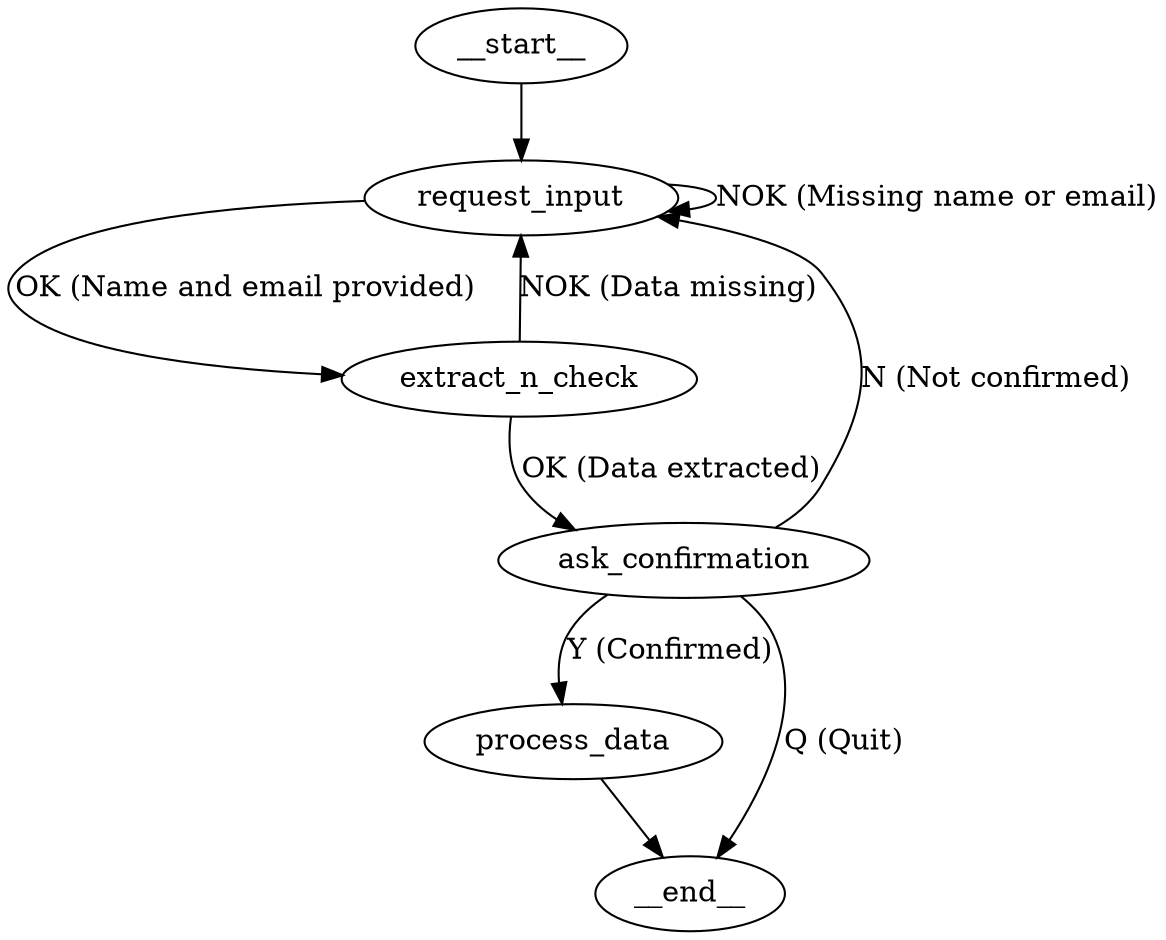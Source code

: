 strict digraph {
    __start__ -> request_input;
    request_input -> extract_n_check[label="OK (Name and email provided)"];
    request_input -> request_input[label="NOK (Missing name or email)"];
    // request_input -> __end__[label="QUIT"]

    extract_n_check -> request_input[label="NOK (Data missing)"];
    extract_n_check -> ask_confirmation[label="OK (Data extracted)"];
    ask_confirmation -> process_data[label="Y (Confirmed)"];
    ask_confirmation -> request_input[label="N (Not confirmed)"];
    ask_confirmation -> __end__[label="Q (Quit)"];
    process_data -> __end__;
}
